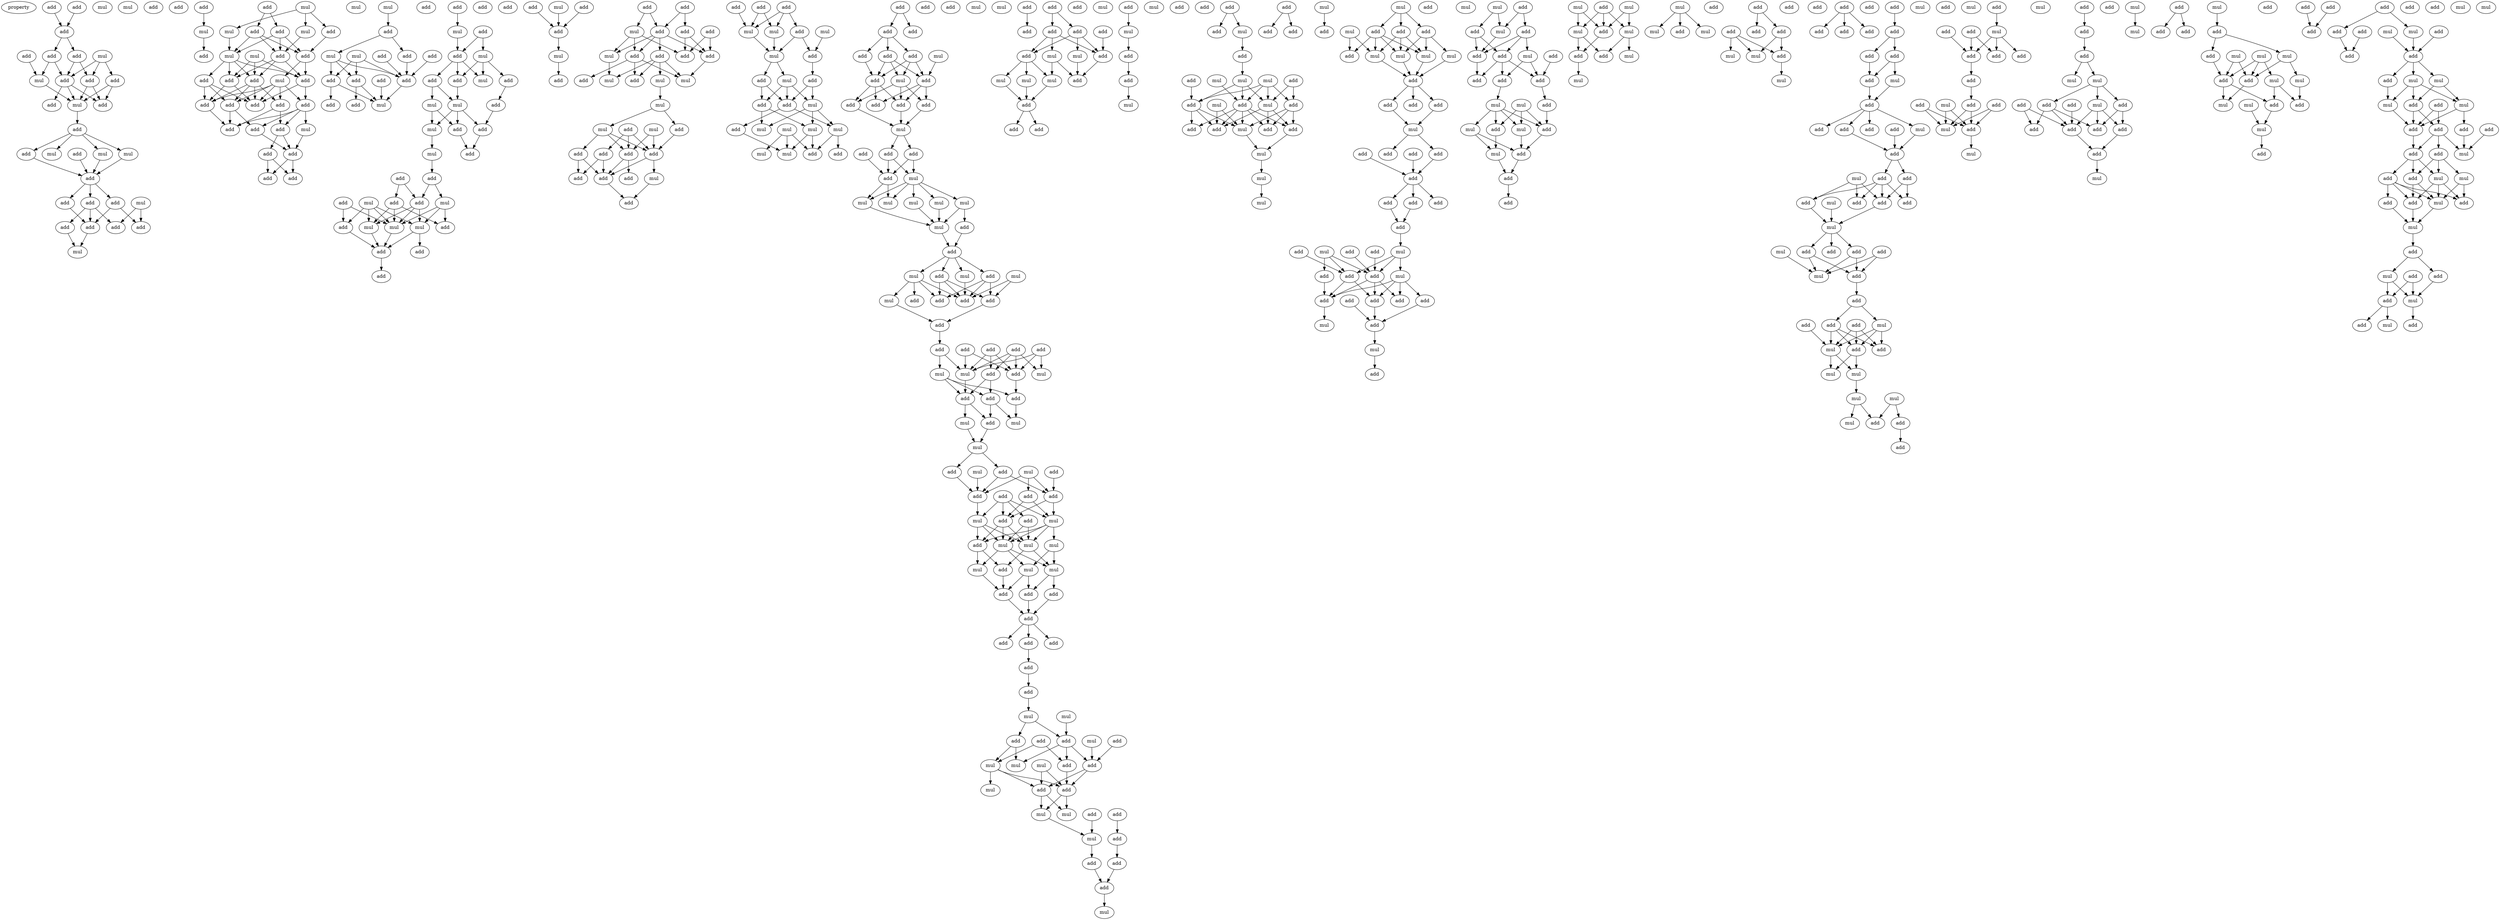 digraph {
    node [fontcolor=black]
    property [mul=2,lf=1.8]
    0 [ label = add ];
    1 [ label = add ];
    2 [ label = mul ];
    3 [ label = mul ];
    4 [ label = add ];
    5 [ label = mul ];
    6 [ label = add ];
    7 [ label = add ];
    8 [ label = add ];
    9 [ label = mul ];
    10 [ label = add ];
    11 [ label = add ];
    12 [ label = add ];
    13 [ label = add ];
    14 [ label = add ];
    15 [ label = mul ];
    16 [ label = add ];
    17 [ label = add ];
    18 [ label = add ];
    19 [ label = mul ];
    20 [ label = mul ];
    21 [ label = add ];
    22 [ label = mul ];
    23 [ label = add ];
    24 [ label = add ];
    25 [ label = add ];
    26 [ label = add ];
    27 [ label = mul ];
    28 [ label = add ];
    29 [ label = add ];
    30 [ label = add ];
    31 [ label = add ];
    32 [ label = add ];
    33 [ label = mul ];
    34 [ label = add ];
    35 [ label = mul ];
    36 [ label = add ];
    37 [ label = mul ];
    38 [ label = add ];
    39 [ label = add ];
    40 [ label = mul ];
    41 [ label = add ];
    42 [ label = add ];
    43 [ label = mul ];
    44 [ label = mul ];
    45 [ label = add ];
    46 [ label = mul ];
    47 [ label = add ];
    48 [ label = add ];
    49 [ label = add ];
    50 [ label = add ];
    51 [ label = add ];
    52 [ label = mul ];
    53 [ label = add ];
    54 [ label = add ];
    55 [ label = add ];
    56 [ label = add ];
    57 [ label = add ];
    58 [ label = add ];
    59 [ label = mul ];
    60 [ label = add ];
    61 [ label = add ];
    62 [ label = add ];
    63 [ label = add ];
    64 [ label = add ];
    65 [ label = mul ];
    66 [ label = mul ];
    67 [ label = add ];
    68 [ label = add ];
    69 [ label = mul ];
    70 [ label = add ];
    71 [ label = mul ];
    72 [ label = add ];
    73 [ label = add ];
    74 [ label = add ];
    75 [ label = add ];
    76 [ label = add ];
    77 [ label = add ];
    78 [ label = add ];
    79 [ label = mul ];
    80 [ label = add ];
    81 [ label = add ];
    82 [ label = add ];
    83 [ label = add ];
    84 [ label = mul ];
    85 [ label = add ];
    86 [ label = add ];
    87 [ label = mul ];
    88 [ label = add ];
    89 [ label = mul ];
    90 [ label = add ];
    91 [ label = add ];
    92 [ label = add ];
    93 [ label = mul ];
    94 [ label = add ];
    95 [ label = mul ];
    96 [ label = mul ];
    97 [ label = add ];
    98 [ label = add ];
    99 [ label = mul ];
    100 [ label = add ];
    101 [ label = add ];
    102 [ label = add ];
    103 [ label = mul ];
    104 [ label = add ];
    105 [ label = mul ];
    106 [ label = add ];
    107 [ label = add ];
    108 [ label = add ];
    109 [ label = add ];
    110 [ label = mul ];
    111 [ label = mul ];
    112 [ label = mul ];
    113 [ label = add ];
    114 [ label = add ];
    115 [ label = add ];
    116 [ label = mul ];
    117 [ label = add ];
    118 [ label = add ];
    119 [ label = add ];
    120 [ label = mul ];
    121 [ label = add ];
    122 [ label = add ];
    123 [ label = add ];
    124 [ label = add ];
    125 [ label = add ];
    126 [ label = add ];
    127 [ label = mul ];
    128 [ label = add ];
    129 [ label = add ];
    130 [ label = add ];
    131 [ label = add ];
    132 [ label = mul ];
    133 [ label = mul ];
    134 [ label = add ];
    135 [ label = add ];
    136 [ label = mul ];
    137 [ label = mul ];
    138 [ label = mul ];
    139 [ label = add ];
    140 [ label = mul ];
    141 [ label = mul ];
    142 [ label = add ];
    143 [ label = add ];
    144 [ label = add ];
    145 [ label = add ];
    146 [ label = add ];
    147 [ label = add ];
    148 [ label = add ];
    149 [ label = mul ];
    150 [ label = add ];
    151 [ label = add ];
    152 [ label = add ];
    153 [ label = add ];
    154 [ label = add ];
    155 [ label = mul ];
    156 [ label = mul ];
    157 [ label = add ];
    158 [ label = mul ];
    159 [ label = add ];
    160 [ label = mul ];
    161 [ label = add ];
    162 [ label = add ];
    163 [ label = mul ];
    164 [ label = add ];
    165 [ label = mul ];
    166 [ label = add ];
    167 [ label = add ];
    168 [ label = mul ];
    169 [ label = mul ];
    170 [ label = mul ];
    171 [ label = mul ];
    172 [ label = mul ];
    173 [ label = mul ];
    174 [ label = add ];
    175 [ label = add ];
    176 [ label = add ];
    177 [ label = add ];
    178 [ label = add ];
    179 [ label = mul ];
    180 [ label = add ];
    181 [ label = add ];
    182 [ label = add ];
    183 [ label = mul ];
    184 [ label = add ];
    185 [ label = add ];
    186 [ label = add ];
    187 [ label = add ];
    188 [ label = add ];
    189 [ label = add ];
    190 [ label = add ];
    191 [ label = mul ];
    192 [ label = add ];
    193 [ label = add ];
    194 [ label = add ];
    195 [ label = add ];
    196 [ label = add ];
    197 [ label = mul ];
    198 [ label = mul ];
    199 [ label = mul ];
    200 [ label = mul ];
    201 [ label = mul ];
    202 [ label = mul ];
    203 [ label = mul ];
    204 [ label = add ];
    205 [ label = mul ];
    206 [ label = add ];
    207 [ label = add ];
    208 [ label = mul ];
    209 [ label = add ];
    210 [ label = mul ];
    211 [ label = mul ];
    212 [ label = mul ];
    213 [ label = add ];
    214 [ label = add ];
    215 [ label = add ];
    216 [ label = add ];
    217 [ label = add ];
    218 [ label = add ];
    219 [ label = add ];
    220 [ label = add ];
    221 [ label = add ];
    222 [ label = add ];
    223 [ label = mul ];
    224 [ label = mul ];
    225 [ label = add ];
    226 [ label = mul ];
    227 [ label = add ];
    228 [ label = add ];
    229 [ label = add ];
    230 [ label = add ];
    231 [ label = mul ];
    232 [ label = mul ];
    233 [ label = add ];
    234 [ label = mul ];
    235 [ label = mul ];
    236 [ label = add ];
    237 [ label = add ];
    238 [ label = mul ];
    239 [ label = add ];
    240 [ label = mul ];
    241 [ label = add ];
    242 [ label = add ];
    243 [ label = add ];
    244 [ label = add ];
    245 [ label = add ];
    246 [ label = mul ];
    247 [ label = add ];
    248 [ label = mul ];
    249 [ label = mul ];
    250 [ label = add ];
    251 [ label = mul ];
    252 [ label = mul ];
    253 [ label = mul ];
    254 [ label = add ];
    255 [ label = mul ];
    256 [ label = mul ];
    257 [ label = add ];
    258 [ label = add ];
    259 [ label = add ];
    260 [ label = add ];
    261 [ label = add ];
    262 [ label = add ];
    263 [ label = add ];
    264 [ label = add ];
    265 [ label = add ];
    266 [ label = mul ];
    267 [ label = mul ];
    268 [ label = add ];
    269 [ label = add ];
    270 [ label = mul ];
    271 [ label = add ];
    272 [ label = add ];
    273 [ label = mul ];
    274 [ label = mul ];
    275 [ label = add ];
    276 [ label = mul ];
    277 [ label = add ];
    278 [ label = add ];
    279 [ label = add ];
    280 [ label = mul ];
    281 [ label = mul ];
    282 [ label = add ];
    283 [ label = mul ];
    284 [ label = add ];
    285 [ label = mul ];
    286 [ label = add ];
    287 [ label = add ];
    288 [ label = add ];
    289 [ label = add ];
    290 [ label = add ];
    291 [ label = add ];
    292 [ label = mul ];
    293 [ label = add ];
    294 [ label = add ];
    295 [ label = add ];
    296 [ label = add ];
    297 [ label = add ];
    298 [ label = add ];
    299 [ label = mul ];
    300 [ label = add ];
    301 [ label = mul ];
    302 [ label = add ];
    303 [ label = mul ];
    304 [ label = mul ];
    305 [ label = mul ];
    306 [ label = add ];
    307 [ label = add ];
    308 [ label = mul ];
    309 [ label = add ];
    310 [ label = add ];
    311 [ label = mul ];
    312 [ label = mul ];
    313 [ label = add ];
    314 [ label = add ];
    315 [ label = add ];
    316 [ label = mul ];
    317 [ label = add ];
    318 [ label = add ];
    319 [ label = add ];
    320 [ label = mul ];
    321 [ label = add ];
    322 [ label = mul ];
    323 [ label = add ];
    324 [ label = mul ];
    325 [ label = mul ];
    326 [ label = add ];
    327 [ label = add ];
    328 [ label = mul ];
    329 [ label = add ];
    330 [ label = add ];
    331 [ label = mul ];
    332 [ label = add ];
    333 [ label = add ];
    334 [ label = mul ];
    335 [ label = add ];
    336 [ label = add ];
    337 [ label = mul ];
    338 [ label = mul ];
    339 [ label = mul ];
    340 [ label = add ];
    341 [ label = mul ];
    342 [ label = add ];
    343 [ label = add ];
    344 [ label = add ];
    345 [ label = mul ];
    346 [ label = add ];
    347 [ label = mul ];
    348 [ label = add ];
    349 [ label = add ];
    350 [ label = add ];
    351 [ label = mul ];
    352 [ label = mul ];
    353 [ label = mul ];
    354 [ label = mul ];
    355 [ label = add ];
    356 [ label = add ];
    357 [ label = add ];
    358 [ label = add ];
    359 [ label = mul ];
    360 [ label = add ];
    361 [ label = add ];
    362 [ label = add ];
    363 [ label = add ];
    364 [ label = add ];
    365 [ label = add ];
    366 [ label = add ];
    367 [ label = mul ];
    368 [ label = add ];
    369 [ label = add ];
    370 [ label = add ];
    371 [ label = add ];
    372 [ label = add ];
    373 [ label = add ];
    374 [ label = mul ];
    375 [ label = mul ];
    376 [ label = add ];
    377 [ label = add ];
    378 [ label = mul ];
    379 [ label = add ];
    380 [ label = add ];
    381 [ label = add ];
    382 [ label = add ];
    383 [ label = add ];
    384 [ label = add ];
    385 [ label = add ];
    386 [ label = mul ];
    387 [ label = mul ];
    388 [ label = add ];
    389 [ label = add ];
    390 [ label = mul ];
    391 [ label = mul ];
    392 [ label = add ];
    393 [ label = add ];
    394 [ label = add ];
    395 [ label = add ];
    396 [ label = mul ];
    397 [ label = add ];
    398 [ label = add ];
    399 [ label = add ];
    400 [ label = add ];
    401 [ label = mul ];
    402 [ label = add ];
    403 [ label = mul ];
    404 [ label = add ];
    405 [ label = mul ];
    406 [ label = mul ];
    407 [ label = add ];
    408 [ label = add ];
    409 [ label = mul ];
    410 [ label = mul ];
    411 [ label = add ];
    412 [ label = mul ];
    413 [ label = add ];
    414 [ label = add ];
    415 [ label = mul ];
    416 [ label = add ];
    417 [ label = mul ];
    418 [ label = add ];
    419 [ label = mul ];
    420 [ label = add ];
    421 [ label = mul ];
    422 [ label = mul ];
    423 [ label = add ];
    424 [ label = mul ];
    425 [ label = add ];
    426 [ label = add ];
    427 [ label = mul ];
    428 [ label = add ];
    429 [ label = add ];
    430 [ label = add ];
    431 [ label = add ];
    432 [ label = mul ];
    433 [ label = mul ];
    434 [ label = add ];
    435 [ label = mul ];
    436 [ label = add ];
    437 [ label = add ];
    438 [ label = add ];
    439 [ label = add ];
    440 [ label = add ];
    441 [ label = add ];
    442 [ label = add ];
    443 [ label = add ];
    444 [ label = add ];
    445 [ label = mul ];
    446 [ label = add ];
    447 [ label = mul ];
    448 [ label = add ];
    449 [ label = add ];
    450 [ label = mul ];
    451 [ label = add ];
    452 [ label = add ];
    453 [ label = add ];
    454 [ label = add ];
    455 [ label = mul ];
    456 [ label = add ];
    457 [ label = add ];
    458 [ label = add ];
    459 [ label = add ];
    460 [ label = mul ];
    461 [ label = add ];
    462 [ label = add ];
    463 [ label = add ];
    464 [ label = add ];
    465 [ label = mul ];
    466 [ label = mul ];
    467 [ label = add ];
    468 [ label = add ];
    469 [ label = add ];
    470 [ label = mul ];
    471 [ label = add ];
    472 [ label = mul ];
    473 [ label = add ];
    474 [ label = add ];
    475 [ label = mul ];
    476 [ label = add ];
    477 [ label = add ];
    478 [ label = add ];
    479 [ label = add ];
    480 [ label = mul ];
    481 [ label = add ];
    482 [ label = mul ];
    483 [ label = mul ];
    484 [ label = mul ];
    485 [ label = mul ];
    486 [ label = mul ];
    487 [ label = add ];
    488 [ label = add ];
    489 [ label = add ];
    490 [ label = add ];
    491 [ label = mul ];
    492 [ label = add ];
    493 [ label = add ];
    494 [ label = add ];
    495 [ label = add ];
    496 [ label = add ];
    497 [ label = add ];
    498 [ label = add ];
    499 [ label = add ];
    500 [ label = add ];
    501 [ label = mul ];
    502 [ label = mul ];
    503 [ label = mul ];
    504 [ label = add ];
    505 [ label = add ];
    506 [ label = mul ];
    507 [ label = add ];
    508 [ label = add ];
    509 [ label = add ];
    510 [ label = mul ];
    511 [ label = mul ];
    512 [ label = add ];
    513 [ label = add ];
    514 [ label = add ];
    515 [ label = mul ];
    516 [ label = add ];
    517 [ label = add ];
    518 [ label = add ];
    519 [ label = add ];
    520 [ label = add ];
    521 [ label = add ];
    522 [ label = mul ];
    523 [ label = mul ];
    524 [ label = mul ];
    525 [ label = add ];
    526 [ label = mul ];
    527 [ label = add ];
    528 [ label = add ];
    529 [ label = add ];
    530 [ label = add ];
    531 [ label = mul ];
    532 [ label = add ];
    533 [ label = mul ];
    534 [ label = mul ];
    535 [ label = mul ];
    536 [ label = mul ];
    537 [ label = add ];
    538 [ label = add ];
    539 [ label = mul ];
    540 [ label = add ];
    541 [ label = add ];
    542 [ label = mul ];
    543 [ label = mul ];
    544 [ label = add ];
    545 [ label = add ];
    546 [ label = add ];
    547 [ label = add ];
    548 [ label = add ];
    549 [ label = mul ];
    550 [ label = add ];
    551 [ label = add ];
    552 [ label = add ];
    553 [ label = mul ];
    554 [ label = add ];
    555 [ label = add ];
    556 [ label = mul ];
    557 [ label = add ];
    558 [ label = mul ];
    559 [ label = mul ];
    560 [ label = add ];
    561 [ label = add ];
    562 [ label = mul ];
    563 [ label = add ];
    564 [ label = add ];
    565 [ label = add ];
    566 [ label = add ];
    567 [ label = add ];
    568 [ label = add ];
    569 [ label = mul ];
    570 [ label = mul ];
    571 [ label = add ];
    572 [ label = mul ];
    573 [ label = add ];
    574 [ label = add ];
    575 [ label = add ];
    576 [ label = add ];
    577 [ label = mul ];
    578 [ label = mul ];
    579 [ label = add ];
    580 [ label = mul ];
    581 [ label = add ];
    582 [ label = add ];
    583 [ label = add ];
    584 [ label = add ];
    585 [ label = mul ];
    586 [ label = add ];
    587 [ label = add ];
    588 [ label = mul ];
    589 [ label = mul ];
    590 [ label = mul ];
    591 [ label = add ];
    0 -> 4 [ name = 0 ];
    1 -> 4 [ name = 1 ];
    4 -> 7 [ name = 2 ];
    4 -> 8 [ name = 3 ];
    5 -> 10 [ name = 4 ];
    5 -> 11 [ name = 5 ];
    5 -> 12 [ name = 6 ];
    6 -> 9 [ name = 7 ];
    7 -> 9 [ name = 8 ];
    7 -> 10 [ name = 9 ];
    8 -> 10 [ name = 10 ];
    8 -> 11 [ name = 11 ];
    9 -> 15 [ name = 12 ];
    10 -> 13 [ name = 13 ];
    10 -> 14 [ name = 14 ];
    10 -> 15 [ name = 15 ];
    11 -> 14 [ name = 16 ];
    11 -> 15 [ name = 17 ];
    12 -> 14 [ name = 18 ];
    12 -> 15 [ name = 19 ];
    15 -> 17 [ name = 20 ];
    17 -> 19 [ name = 21 ];
    17 -> 20 [ name = 22 ];
    17 -> 21 [ name = 23 ];
    17 -> 22 [ name = 24 ];
    18 -> 23 [ name = 25 ];
    19 -> 23 [ name = 26 ];
    20 -> 23 [ name = 27 ];
    21 -> 23 [ name = 28 ];
    23 -> 24 [ name = 29 ];
    23 -> 25 [ name = 30 ];
    23 -> 26 [ name = 31 ];
    24 -> 29 [ name = 32 ];
    25 -> 29 [ name = 33 ];
    25 -> 31 [ name = 34 ];
    25 -> 32 [ name = 35 ];
    26 -> 29 [ name = 36 ];
    26 -> 30 [ name = 37 ];
    27 -> 30 [ name = 38 ];
    27 -> 32 [ name = 39 ];
    29 -> 33 [ name = 40 ];
    31 -> 33 [ name = 41 ];
    34 -> 35 [ name = 42 ];
    35 -> 36 [ name = 43 ];
    37 -> 39 [ name = 44 ];
    37 -> 40 [ name = 45 ];
    37 -> 43 [ name = 46 ];
    38 -> 41 [ name = 47 ];
    38 -> 42 [ name = 48 ];
    39 -> 47 [ name = 49 ];
    40 -> 45 [ name = 50 ];
    41 -> 44 [ name = 51 ];
    41 -> 45 [ name = 52 ];
    41 -> 47 [ name = 53 ];
    42 -> 44 [ name = 54 ];
    42 -> 45 [ name = 55 ];
    42 -> 47 [ name = 56 ];
    43 -> 44 [ name = 57 ];
    44 -> 48 [ name = 58 ];
    44 -> 49 [ name = 59 ];
    44 -> 50 [ name = 60 ];
    44 -> 51 [ name = 61 ];
    45 -> 48 [ name = 62 ];
    45 -> 49 [ name = 63 ];
    45 -> 51 [ name = 64 ];
    46 -> 48 [ name = 65 ];
    46 -> 49 [ name = 66 ];
    46 -> 51 [ name = 67 ];
    47 -> 48 [ name = 68 ];
    47 -> 52 [ name = 69 ];
    48 -> 53 [ name = 70 ];
    48 -> 55 [ name = 71 ];
    49 -> 55 [ name = 72 ];
    49 -> 57 [ name = 73 ];
    50 -> 54 [ name = 74 ];
    50 -> 55 [ name = 75 ];
    50 -> 57 [ name = 76 ];
    51 -> 54 [ name = 77 ];
    51 -> 55 [ name = 78 ];
    51 -> 56 [ name = 79 ];
    51 -> 57 [ name = 80 ];
    52 -> 53 [ name = 81 ];
    52 -> 54 [ name = 82 ];
    52 -> 55 [ name = 83 ];
    52 -> 56 [ name = 84 ];
    52 -> 57 [ name = 85 ];
    53 -> 58 [ name = 86 ];
    53 -> 59 [ name = 87 ];
    53 -> 60 [ name = 88 ];
    53 -> 61 [ name = 89 ];
    54 -> 58 [ name = 90 ];
    54 -> 61 [ name = 91 ];
    56 -> 60 [ name = 92 ];
    56 -> 61 [ name = 93 ];
    57 -> 61 [ name = 94 ];
    58 -> 62 [ name = 95 ];
    59 -> 62 [ name = 96 ];
    60 -> 62 [ name = 97 ];
    60 -> 63 [ name = 98 ];
    62 -> 64 [ name = 99 ];
    62 -> 67 [ name = 100 ];
    63 -> 64 [ name = 101 ];
    63 -> 67 [ name = 102 ];
    66 -> 68 [ name = 103 ];
    68 -> 69 [ name = 104 ];
    68 -> 72 [ name = 105 ];
    69 -> 74 [ name = 106 ];
    69 -> 76 [ name = 107 ];
    69 -> 77 [ name = 108 ];
    70 -> 77 [ name = 109 ];
    71 -> 74 [ name = 110 ];
    71 -> 76 [ name = 111 ];
    71 -> 77 [ name = 112 ];
    72 -> 77 [ name = 113 ];
    73 -> 77 [ name = 114 ];
    74 -> 79 [ name = 115 ];
    74 -> 80 [ name = 116 ];
    75 -> 79 [ name = 117 ];
    76 -> 79 [ name = 118 ];
    76 -> 81 [ name = 119 ];
    77 -> 79 [ name = 120 ];
    82 -> 84 [ name = 121 ];
    84 -> 86 [ name = 122 ];
    85 -> 86 [ name = 123 ];
    85 -> 87 [ name = 124 ];
    86 -> 88 [ name = 125 ];
    86 -> 89 [ name = 126 ];
    86 -> 92 [ name = 127 ];
    87 -> 89 [ name = 128 ];
    87 -> 91 [ name = 129 ];
    87 -> 92 [ name = 130 ];
    88 -> 93 [ name = 131 ];
    88 -> 95 [ name = 132 ];
    91 -> 94 [ name = 133 ];
    92 -> 95 [ name = 134 ];
    93 -> 96 [ name = 135 ];
    93 -> 98 [ name = 136 ];
    94 -> 97 [ name = 137 ];
    95 -> 96 [ name = 138 ];
    95 -> 97 [ name = 139 ];
    95 -> 98 [ name = 140 ];
    96 -> 99 [ name = 141 ];
    97 -> 100 [ name = 142 ];
    98 -> 100 [ name = 143 ];
    99 -> 101 [ name = 144 ];
    101 -> 105 [ name = 145 ];
    101 -> 106 [ name = 146 ];
    102 -> 104 [ name = 147 ];
    102 -> 106 [ name = 148 ];
    103 -> 109 [ name = 149 ];
    103 -> 110 [ name = 150 ];
    103 -> 111 [ name = 151 ];
    103 -> 112 [ name = 152 ];
    104 -> 108 [ name = 153 ];
    104 -> 110 [ name = 154 ];
    104 -> 111 [ name = 155 ];
    105 -> 108 [ name = 156 ];
    105 -> 110 [ name = 157 ];
    105 -> 112 [ name = 158 ];
    106 -> 110 [ name = 159 ];
    106 -> 111 [ name = 160 ];
    106 -> 112 [ name = 161 ];
    107 -> 109 [ name = 162 ];
    107 -> 110 [ name = 163 ];
    109 -> 114 [ name = 164 ];
    110 -> 114 [ name = 165 ];
    111 -> 114 [ name = 166 ];
    112 -> 113 [ name = 167 ];
    112 -> 114 [ name = 168 ];
    114 -> 118 [ name = 169 ];
    115 -> 119 [ name = 170 ];
    116 -> 119 [ name = 171 ];
    117 -> 119 [ name = 172 ];
    119 -> 120 [ name = 173 ];
    120 -> 123 [ name = 174 ];
    121 -> 124 [ name = 175 ];
    121 -> 126 [ name = 176 ];
    122 -> 126 [ name = 177 ];
    122 -> 127 [ name = 178 ];
    124 -> 129 [ name = 179 ];
    124 -> 130 [ name = 180 ];
    125 -> 129 [ name = 181 ];
    125 -> 130 [ name = 182 ];
    126 -> 128 [ name = 183 ];
    126 -> 129 [ name = 184 ];
    126 -> 131 [ name = 185 ];
    126 -> 132 [ name = 186 ];
    127 -> 128 [ name = 187 ];
    127 -> 130 [ name = 188 ];
    127 -> 132 [ name = 189 ];
    128 -> 134 [ name = 190 ];
    128 -> 135 [ name = 191 ];
    128 -> 137 [ name = 192 ];
    129 -> 137 [ name = 193 ];
    131 -> 133 [ name = 194 ];
    131 -> 134 [ name = 195 ];
    131 -> 136 [ name = 196 ];
    131 -> 137 [ name = 197 ];
    132 -> 133 [ name = 198 ];
    136 -> 138 [ name = 199 ];
    138 -> 139 [ name = 200 ];
    138 -> 140 [ name = 201 ];
    139 -> 146 [ name = 202 ];
    140 -> 143 [ name = 203 ];
    140 -> 145 [ name = 204 ];
    140 -> 146 [ name = 205 ];
    141 -> 145 [ name = 206 ];
    141 -> 146 [ name = 207 ];
    142 -> 144 [ name = 208 ];
    142 -> 145 [ name = 209 ];
    142 -> 146 [ name = 210 ];
    143 -> 147 [ name = 211 ];
    143 -> 148 [ name = 212 ];
    144 -> 147 [ name = 213 ];
    144 -> 148 [ name = 214 ];
    145 -> 147 [ name = 215 ];
    145 -> 150 [ name = 216 ];
    146 -> 147 [ name = 217 ];
    146 -> 149 [ name = 218 ];
    147 -> 151 [ name = 219 ];
    149 -> 151 [ name = 220 ];
    152 -> 156 [ name = 221 ];
    152 -> 157 [ name = 222 ];
    152 -> 158 [ name = 223 ];
    153 -> 156 [ name = 224 ];
    153 -> 158 [ name = 225 ];
    154 -> 158 [ name = 226 ];
    155 -> 159 [ name = 227 ];
    156 -> 160 [ name = 228 ];
    157 -> 159 [ name = 229 ];
    157 -> 160 [ name = 230 ];
    158 -> 160 [ name = 231 ];
    159 -> 162 [ name = 232 ];
    160 -> 161 [ name = 233 ];
    160 -> 163 [ name = 234 ];
    161 -> 164 [ name = 235 ];
    161 -> 166 [ name = 236 ];
    162 -> 165 [ name = 237 ];
    162 -> 166 [ name = 238 ];
    163 -> 164 [ name = 239 ];
    163 -> 165 [ name = 240 ];
    163 -> 166 [ name = 241 ];
    164 -> 170 [ name = 242 ];
    164 -> 171 [ name = 243 ];
    165 -> 169 [ name = 244 ];
    165 -> 170 [ name = 245 ];
    165 -> 171 [ name = 246 ];
    166 -> 167 [ name = 247 ];
    166 -> 169 [ name = 248 ];
    167 -> 173 [ name = 249 ];
    168 -> 172 [ name = 250 ];
    168 -> 173 [ name = 251 ];
    168 -> 175 [ name = 252 ];
    169 -> 174 [ name = 253 ];
    169 -> 175 [ name = 254 ];
    170 -> 173 [ name = 255 ];
    170 -> 175 [ name = 256 ];
    176 -> 177 [ name = 257 ];
    176 -> 178 [ name = 258 ];
    177 -> 180 [ name = 259 ];
    177 -> 181 [ name = 260 ];
    177 -> 182 [ name = 261 ];
    179 -> 185 [ name = 262 ];
    180 -> 184 [ name = 263 ];
    181 -> 183 [ name = 264 ];
    181 -> 184 [ name = 265 ];
    181 -> 185 [ name = 266 ];
    182 -> 183 [ name = 267 ];
    182 -> 184 [ name = 268 ];
    182 -> 185 [ name = 269 ];
    183 -> 186 [ name = 270 ];
    183 -> 189 [ name = 271 ];
    183 -> 190 [ name = 272 ];
    184 -> 187 [ name = 273 ];
    184 -> 189 [ name = 274 ];
    184 -> 190 [ name = 275 ];
    185 -> 186 [ name = 276 ];
    185 -> 187 [ name = 277 ];
    185 -> 190 [ name = 278 ];
    186 -> 191 [ name = 279 ];
    189 -> 191 [ name = 280 ];
    190 -> 191 [ name = 281 ];
    191 -> 192 [ name = 282 ];
    191 -> 194 [ name = 283 ];
    192 -> 196 [ name = 284 ];
    192 -> 197 [ name = 285 ];
    193 -> 196 [ name = 286 ];
    194 -> 196 [ name = 287 ];
    194 -> 197 [ name = 288 ];
    196 -> 201 [ name = 289 ];
    196 -> 202 [ name = 290 ];
    197 -> 198 [ name = 291 ];
    197 -> 199 [ name = 292 ];
    197 -> 200 [ name = 293 ];
    197 -> 201 [ name = 294 ];
    197 -> 202 [ name = 295 ];
    198 -> 203 [ name = 296 ];
    199 -> 203 [ name = 297 ];
    200 -> 203 [ name = 298 ];
    200 -> 204 [ name = 299 ];
    202 -> 203 [ name = 300 ];
    203 -> 206 [ name = 301 ];
    204 -> 206 [ name = 302 ];
    206 -> 207 [ name = 303 ];
    206 -> 208 [ name = 304 ];
    206 -> 209 [ name = 305 ];
    206 -> 210 [ name = 306 ];
    207 -> 213 [ name = 307 ];
    207 -> 214 [ name = 308 ];
    207 -> 215 [ name = 309 ];
    208 -> 212 [ name = 310 ];
    208 -> 213 [ name = 311 ];
    208 -> 215 [ name = 312 ];
    208 -> 216 [ name = 313 ];
    209 -> 213 [ name = 314 ];
    209 -> 214 [ name = 315 ];
    209 -> 215 [ name = 316 ];
    210 -> 215 [ name = 317 ];
    211 -> 214 [ name = 318 ];
    211 -> 215 [ name = 319 ];
    212 -> 217 [ name = 320 ];
    214 -> 217 [ name = 321 ];
    217 -> 221 [ name = 322 ];
    218 -> 226 [ name = 323 ];
    218 -> 227 [ name = 324 ];
    219 -> 224 [ name = 325 ];
    219 -> 226 [ name = 326 ];
    219 -> 227 [ name = 327 ];
    220 -> 225 [ name = 328 ];
    220 -> 226 [ name = 329 ];
    220 -> 227 [ name = 330 ];
    221 -> 223 [ name = 331 ];
    221 -> 226 [ name = 332 ];
    222 -> 224 [ name = 333 ];
    222 -> 225 [ name = 334 ];
    222 -> 226 [ name = 335 ];
    222 -> 227 [ name = 336 ];
    223 -> 228 [ name = 337 ];
    223 -> 229 [ name = 338 ];
    223 -> 230 [ name = 339 ];
    225 -> 228 [ name = 340 ];
    225 -> 230 [ name = 341 ];
    226 -> 228 [ name = 342 ];
    227 -> 229 [ name = 343 ];
    228 -> 231 [ name = 344 ];
    228 -> 233 [ name = 345 ];
    229 -> 232 [ name = 346 ];
    230 -> 232 [ name = 347 ];
    230 -> 233 [ name = 348 ];
    231 -> 235 [ name = 349 ];
    233 -> 235 [ name = 350 ];
    235 -> 236 [ name = 351 ];
    235 -> 237 [ name = 352 ];
    236 -> 242 [ name = 353 ];
    236 -> 244 [ name = 354 ];
    237 -> 242 [ name = 355 ];
    238 -> 242 [ name = 356 ];
    239 -> 244 [ name = 357 ];
    240 -> 241 [ name = 358 ];
    240 -> 242 [ name = 359 ];
    240 -> 244 [ name = 360 ];
    241 -> 246 [ name = 361 ];
    241 -> 247 [ name = 362 ];
    242 -> 248 [ name = 363 ];
    243 -> 245 [ name = 364 ];
    243 -> 246 [ name = 365 ];
    243 -> 247 [ name = 366 ];
    243 -> 248 [ name = 367 ];
    244 -> 246 [ name = 368 ];
    244 -> 247 [ name = 369 ];
    245 -> 249 [ name = 370 ];
    245 -> 251 [ name = 371 ];
    246 -> 249 [ name = 372 ];
    246 -> 250 [ name = 373 ];
    246 -> 251 [ name = 374 ];
    246 -> 252 [ name = 375 ];
    247 -> 249 [ name = 376 ];
    247 -> 250 [ name = 377 ];
    247 -> 251 [ name = 378 ];
    248 -> 249 [ name = 379 ];
    248 -> 250 [ name = 380 ];
    248 -> 251 [ name = 381 ];
    249 -> 253 [ name = 382 ];
    249 -> 254 [ name = 383 ];
    250 -> 254 [ name = 384 ];
    250 -> 255 [ name = 385 ];
    251 -> 253 [ name = 386 ];
    251 -> 255 [ name = 387 ];
    251 -> 256 [ name = 388 ];
    252 -> 253 [ name = 389 ];
    252 -> 256 [ name = 390 ];
    253 -> 257 [ name = 391 ];
    253 -> 259 [ name = 392 ];
    254 -> 258 [ name = 393 ];
    255 -> 258 [ name = 394 ];
    256 -> 258 [ name = 395 ];
    256 -> 259 [ name = 396 ];
    257 -> 260 [ name = 397 ];
    258 -> 260 [ name = 398 ];
    259 -> 260 [ name = 399 ];
    260 -> 261 [ name = 400 ];
    260 -> 262 [ name = 401 ];
    260 -> 263 [ name = 402 ];
    262 -> 264 [ name = 403 ];
    264 -> 265 [ name = 404 ];
    265 -> 266 [ name = 405 ];
    266 -> 269 [ name = 406 ];
    266 -> 271 [ name = 407 ];
    267 -> 271 [ name = 408 ];
    268 -> 277 [ name = 409 ];
    269 -> 273 [ name = 410 ];
    269 -> 276 [ name = 411 ];
    270 -> 277 [ name = 412 ];
    271 -> 275 [ name = 413 ];
    271 -> 276 [ name = 414 ];
    271 -> 277 [ name = 415 ];
    272 -> 273 [ name = 416 ];
    272 -> 275 [ name = 417 ];
    273 -> 278 [ name = 418 ];
    273 -> 279 [ name = 419 ];
    273 -> 280 [ name = 420 ];
    274 -> 278 [ name = 421 ];
    274 -> 279 [ name = 422 ];
    275 -> 278 [ name = 423 ];
    277 -> 278 [ name = 424 ];
    277 -> 279 [ name = 425 ];
    278 -> 281 [ name = 426 ];
    278 -> 283 [ name = 427 ];
    279 -> 281 [ name = 428 ];
    279 -> 283 [ name = 429 ];
    282 -> 286 [ name = 430 ];
    283 -> 285 [ name = 431 ];
    284 -> 285 [ name = 432 ];
    285 -> 288 [ name = 433 ];
    286 -> 287 [ name = 434 ];
    287 -> 291 [ name = 435 ];
    288 -> 291 [ name = 436 ];
    289 -> 290 [ name = 437 ];
    291 -> 292 [ name = 438 ];
    293 -> 294 [ name = 439 ];
    293 -> 295 [ name = 440 ];
    294 -> 298 [ name = 441 ];
    294 -> 299 [ name = 442 ];
    294 -> 300 [ name = 443 ];
    295 -> 298 [ name = 444 ];
    295 -> 300 [ name = 445 ];
    295 -> 301 [ name = 446 ];
    296 -> 300 [ name = 447 ];
    298 -> 303 [ name = 448 ];
    298 -> 304 [ name = 449 ];
    298 -> 305 [ name = 450 ];
    299 -> 302 [ name = 451 ];
    300 -> 302 [ name = 452 ];
    301 -> 302 [ name = 453 ];
    301 -> 305 [ name = 454 ];
    303 -> 306 [ name = 455 ];
    304 -> 306 [ name = 456 ];
    305 -> 306 [ name = 457 ];
    306 -> 307 [ name = 458 ];
    306 -> 310 [ name = 459 ];
    309 -> 311 [ name = 460 ];
    311 -> 313 [ name = 461 ];
    313 -> 315 [ name = 462 ];
    315 -> 316 [ name = 463 ];
    318 -> 319 [ name = 464 ];
    318 -> 320 [ name = 465 ];
    320 -> 321 [ name = 466 ];
    321 -> 325 [ name = 467 ];
    322 -> 327 [ name = 468 ];
    322 -> 329 [ name = 469 ];
    322 -> 330 [ name = 470 ];
    322 -> 331 [ name = 471 ];
    323 -> 327 [ name = 472 ];
    323 -> 331 [ name = 473 ];
    324 -> 330 [ name = 474 ];
    325 -> 329 [ name = 475 ];
    325 -> 330 [ name = 476 ];
    325 -> 331 [ name = 477 ];
    326 -> 329 [ name = 478 ];
    327 -> 332 [ name = 479 ];
    327 -> 334 [ name = 480 ];
    327 -> 336 [ name = 481 ];
    328 -> 333 [ name = 482 ];
    328 -> 334 [ name = 483 ];
    329 -> 333 [ name = 484 ];
    329 -> 334 [ name = 485 ];
    329 -> 335 [ name = 486 ];
    330 -> 332 [ name = 487 ];
    330 -> 333 [ name = 488 ];
    330 -> 334 [ name = 489 ];
    330 -> 335 [ name = 490 ];
    330 -> 336 [ name = 491 ];
    331 -> 332 [ name = 492 ];
    331 -> 333 [ name = 493 ];
    331 -> 336 [ name = 494 ];
    332 -> 337 [ name = 495 ];
    334 -> 337 [ name = 496 ];
    337 -> 338 [ name = 497 ];
    338 -> 339 [ name = 498 ];
    340 -> 342 [ name = 499 ];
    340 -> 344 [ name = 500 ];
    341 -> 343 [ name = 501 ];
    345 -> 346 [ name = 502 ];
    345 -> 348 [ name = 503 ];
    345 -> 349 [ name = 504 ];
    346 -> 350 [ name = 505 ];
    346 -> 351 [ name = 506 ];
    346 -> 352 [ name = 507 ];
    346 -> 353 [ name = 508 ];
    347 -> 350 [ name = 509 ];
    347 -> 351 [ name = 510 ];
    348 -> 351 [ name = 511 ];
    348 -> 352 [ name = 512 ];
    348 -> 353 [ name = 513 ];
    349 -> 352 [ name = 514 ];
    349 -> 353 [ name = 515 ];
    349 -> 354 [ name = 516 ];
    351 -> 355 [ name = 517 ];
    352 -> 355 [ name = 518 ];
    353 -> 355 [ name = 519 ];
    354 -> 355 [ name = 520 ];
    355 -> 356 [ name = 521 ];
    355 -> 357 [ name = 522 ];
    355 -> 358 [ name = 523 ];
    356 -> 359 [ name = 524 ];
    358 -> 359 [ name = 525 ];
    359 -> 362 [ name = 526 ];
    359 -> 363 [ name = 527 ];
    360 -> 365 [ name = 528 ];
    362 -> 365 [ name = 529 ];
    364 -> 365 [ name = 530 ];
    365 -> 366 [ name = 531 ];
    365 -> 368 [ name = 532 ];
    365 -> 369 [ name = 533 ];
    366 -> 370 [ name = 534 ];
    368 -> 370 [ name = 535 ];
    370 -> 374 [ name = 536 ];
    371 -> 379 [ name = 537 ];
    372 -> 377 [ name = 538 ];
    373 -> 379 [ name = 539 ];
    374 -> 377 [ name = 540 ];
    374 -> 378 [ name = 541 ];
    374 -> 379 [ name = 542 ];
    375 -> 376 [ name = 543 ];
    375 -> 377 [ name = 544 ];
    375 -> 379 [ name = 545 ];
    376 -> 380 [ name = 546 ];
    377 -> 380 [ name = 547 ];
    377 -> 383 [ name = 548 ];
    378 -> 380 [ name = 549 ];
    378 -> 381 [ name = 550 ];
    378 -> 383 [ name = 551 ];
    378 -> 384 [ name = 552 ];
    379 -> 380 [ name = 553 ];
    379 -> 381 [ name = 554 ];
    379 -> 383 [ name = 555 ];
    380 -> 386 [ name = 556 ];
    382 -> 385 [ name = 557 ];
    383 -> 385 [ name = 558 ];
    384 -> 385 [ name = 559 ];
    385 -> 387 [ name = 560 ];
    387 -> 388 [ name = 561 ];
    389 -> 391 [ name = 562 ];
    389 -> 392 [ name = 563 ];
    390 -> 391 [ name = 564 ];
    390 -> 393 [ name = 565 ];
    391 -> 395 [ name = 566 ];
    392 -> 395 [ name = 567 ];
    392 -> 396 [ name = 568 ];
    392 -> 397 [ name = 569 ];
    393 -> 395 [ name = 570 ];
    393 -> 397 [ name = 571 ];
    394 -> 398 [ name = 572 ];
    395 -> 399 [ name = 573 ];
    396 -> 398 [ name = 574 ];
    396 -> 400 [ name = 575 ];
    397 -> 398 [ name = 576 ];
    397 -> 399 [ name = 577 ];
    397 -> 400 [ name = 578 ];
    398 -> 402 [ name = 579 ];
    400 -> 401 [ name = 580 ];
    401 -> 404 [ name = 581 ];
    401 -> 405 [ name = 582 ];
    401 -> 406 [ name = 583 ];
    401 -> 407 [ name = 584 ];
    402 -> 407 [ name = 585 ];
    403 -> 404 [ name = 586 ];
    403 -> 406 [ name = 587 ];
    403 -> 407 [ name = 588 ];
    404 -> 409 [ name = 589 ];
    405 -> 408 [ name = 590 ];
    405 -> 409 [ name = 591 ];
    406 -> 408 [ name = 592 ];
    407 -> 408 [ name = 593 ];
    408 -> 413 [ name = 594 ];
    409 -> 413 [ name = 595 ];
    410 -> 415 [ name = 596 ];
    410 -> 416 [ name = 597 ];
    411 -> 415 [ name = 598 ];
    411 -> 416 [ name = 599 ];
    411 -> 417 [ name = 600 ];
    412 -> 416 [ name = 601 ];
    412 -> 417 [ name = 602 ];
    413 -> 414 [ name = 603 ];
    415 -> 418 [ name = 604 ];
    415 -> 420 [ name = 605 ];
    416 -> 420 [ name = 606 ];
    417 -> 418 [ name = 607 ];
    417 -> 419 [ name = 608 ];
    420 -> 421 [ name = 609 ];
    422 -> 424 [ name = 610 ];
    422 -> 425 [ name = 611 ];
    422 -> 427 [ name = 612 ];
    426 -> 429 [ name = 613 ];
    426 -> 430 [ name = 614 ];
    428 -> 431 [ name = 615 ];
    428 -> 432 [ name = 616 ];
    428 -> 433 [ name = 617 ];
    429 -> 431 [ name = 618 ];
    429 -> 433 [ name = 619 ];
    431 -> 435 [ name = 620 ];
    437 -> 439 [ name = 621 ];
    437 -> 440 [ name = 622 ];
    437 -> 442 [ name = 623 ];
    441 -> 443 [ name = 624 ];
    443 -> 444 [ name = 625 ];
    443 -> 448 [ name = 626 ];
    444 -> 449 [ name = 627 ];
    444 -> 450 [ name = 628 ];
    448 -> 449 [ name = 629 ];
    449 -> 451 [ name = 630 ];
    450 -> 451 [ name = 631 ];
    451 -> 452 [ name = 632 ];
    451 -> 453 [ name = 633 ];
    451 -> 455 [ name = 634 ];
    451 -> 456 [ name = 635 ];
    453 -> 457 [ name = 636 ];
    454 -> 457 [ name = 637 ];
    455 -> 457 [ name = 638 ];
    457 -> 458 [ name = 639 ];
    457 -> 459 [ name = 640 ];
    458 -> 461 [ name = 641 ];
    458 -> 462 [ name = 642 ];
    458 -> 463 [ name = 643 ];
    458 -> 464 [ name = 644 ];
    459 -> 461 [ name = 645 ];
    459 -> 462 [ name = 646 ];
    460 -> 461 [ name = 647 ];
    460 -> 463 [ name = 648 ];
    460 -> 464 [ name = 649 ];
    461 -> 466 [ name = 650 ];
    464 -> 466 [ name = 651 ];
    465 -> 466 [ name = 652 ];
    466 -> 468 [ name = 653 ];
    466 -> 469 [ name = 654 ];
    466 -> 471 [ name = 655 ];
    467 -> 472 [ name = 656 ];
    467 -> 473 [ name = 657 ];
    469 -> 472 [ name = 658 ];
    469 -> 473 [ name = 659 ];
    470 -> 472 [ name = 660 ];
    471 -> 472 [ name = 661 ];
    471 -> 473 [ name = 662 ];
    473 -> 474 [ name = 663 ];
    474 -> 475 [ name = 664 ];
    474 -> 476 [ name = 665 ];
    475 -> 479 [ name = 666 ];
    475 -> 480 [ name = 667 ];
    475 -> 481 [ name = 668 ];
    476 -> 479 [ name = 669 ];
    476 -> 480 [ name = 670 ];
    476 -> 481 [ name = 671 ];
    477 -> 480 [ name = 672 ];
    478 -> 479 [ name = 673 ];
    478 -> 480 [ name = 674 ];
    478 -> 481 [ name = 675 ];
    479 -> 482 [ name = 676 ];
    479 -> 483 [ name = 677 ];
    480 -> 482 [ name = 678 ];
    480 -> 483 [ name = 679 ];
    483 -> 485 [ name = 680 ];
    484 -> 487 [ name = 681 ];
    484 -> 488 [ name = 682 ];
    485 -> 486 [ name = 683 ];
    485 -> 487 [ name = 684 ];
    488 -> 489 [ name = 685 ];
    490 -> 491 [ name = 686 ];
    491 -> 494 [ name = 687 ];
    491 -> 495 [ name = 688 ];
    491 -> 496 [ name = 689 ];
    492 -> 494 [ name = 690 ];
    492 -> 495 [ name = 691 ];
    493 -> 494 [ name = 692 ];
    494 -> 497 [ name = 693 ];
    497 -> 498 [ name = 694 ];
    498 -> 503 [ name = 695 ];
    498 -> 504 [ name = 696 ];
    499 -> 503 [ name = 697 ];
    499 -> 504 [ name = 698 ];
    500 -> 503 [ name = 699 ];
    500 -> 504 [ name = 700 ];
    502 -> 503 [ name = 701 ];
    502 -> 504 [ name = 702 ];
    504 -> 506 [ name = 703 ];
    505 -> 508 [ name = 704 ];
    508 -> 509 [ name = 705 ];
    509 -> 510 [ name = 706 ];
    509 -> 511 [ name = 707 ];
    511 -> 514 [ name = 708 ];
    511 -> 515 [ name = 709 ];
    511 -> 516 [ name = 710 ];
    512 -> 517 [ name = 711 ];
    512 -> 520 [ name = 712 ];
    513 -> 517 [ name = 713 ];
    514 -> 518 [ name = 714 ];
    514 -> 519 [ name = 715 ];
    515 -> 517 [ name = 716 ];
    515 -> 518 [ name = 717 ];
    515 -> 519 [ name = 718 ];
    516 -> 517 [ name = 719 ];
    516 -> 519 [ name = 720 ];
    516 -> 520 [ name = 721 ];
    517 -> 521 [ name = 722 ];
    518 -> 521 [ name = 723 ];
    521 -> 522 [ name = 724 ];
    523 -> 524 [ name = 725 ];
    525 -> 528 [ name = 726 ];
    525 -> 529 [ name = 727 ];
    526 -> 530 [ name = 728 ];
    530 -> 531 [ name = 729 ];
    530 -> 532 [ name = 730 ];
    531 -> 535 [ name = 731 ];
    531 -> 537 [ name = 732 ];
    532 -> 538 [ name = 733 ];
    533 -> 537 [ name = 734 ];
    533 -> 538 [ name = 735 ];
    534 -> 536 [ name = 736 ];
    534 -> 537 [ name = 737 ];
    534 -> 538 [ name = 738 ];
    535 -> 541 [ name = 739 ];
    536 -> 540 [ name = 740 ];
    536 -> 541 [ name = 741 ];
    537 -> 542 [ name = 742 ];
    538 -> 540 [ name = 743 ];
    538 -> 542 [ name = 744 ];
    539 -> 543 [ name = 745 ];
    540 -> 543 [ name = 746 ];
    543 -> 545 [ name = 747 ];
    544 -> 547 [ name = 748 ];
    546 -> 547 [ name = 749 ];
    548 -> 549 [ name = 750 ];
    548 -> 550 [ name = 751 ];
    549 -> 555 [ name = 752 ];
    550 -> 554 [ name = 753 ];
    551 -> 555 [ name = 754 ];
    552 -> 554 [ name = 755 ];
    553 -> 555 [ name = 756 ];
    555 -> 556 [ name = 757 ];
    555 -> 557 [ name = 758 ];
    555 -> 558 [ name = 759 ];
    556 -> 560 [ name = 760 ];
    556 -> 562 [ name = 761 ];
    557 -> 559 [ name = 762 ];
    558 -> 559 [ name = 763 ];
    558 -> 560 [ name = 764 ];
    558 -> 562 [ name = 765 ];
    559 -> 564 [ name = 766 ];
    560 -> 564 [ name = 767 ];
    560 -> 566 [ name = 768 ];
    561 -> 564 [ name = 769 ];
    561 -> 566 [ name = 770 ];
    562 -> 563 [ name = 771 ];
    562 -> 564 [ name = 772 ];
    563 -> 569 [ name = 773 ];
    564 -> 568 [ name = 774 ];
    565 -> 569 [ name = 775 ];
    566 -> 567 [ name = 776 ];
    566 -> 568 [ name = 777 ];
    566 -> 569 [ name = 778 ];
    567 -> 570 [ name = 779 ];
    567 -> 571 [ name = 780 ];
    567 -> 572 [ name = 781 ];
    568 -> 570 [ name = 782 ];
    568 -> 571 [ name = 783 ];
    568 -> 573 [ name = 784 ];
    570 -> 574 [ name = 785 ];
    570 -> 575 [ name = 786 ];
    570 -> 577 [ name = 787 ];
    571 -> 575 [ name = 788 ];
    571 -> 577 [ name = 789 ];
    572 -> 574 [ name = 790 ];
    572 -> 577 [ name = 791 ];
    573 -> 574 [ name = 792 ];
    573 -> 575 [ name = 793 ];
    573 -> 576 [ name = 794 ];
    573 -> 577 [ name = 795 ];
    575 -> 578 [ name = 796 ];
    576 -> 578 [ name = 797 ];
    577 -> 578 [ name = 798 ];
    578 -> 579 [ name = 799 ];
    579 -> 580 [ name = 800 ];
    579 -> 583 [ name = 801 ];
    580 -> 585 [ name = 802 ];
    580 -> 586 [ name = 803 ];
    582 -> 585 [ name = 804 ];
    582 -> 586 [ name = 805 ];
    583 -> 585 [ name = 806 ];
    585 -> 591 [ name = 807 ];
    586 -> 587 [ name = 808 ];
    586 -> 590 [ name = 809 ];
}
